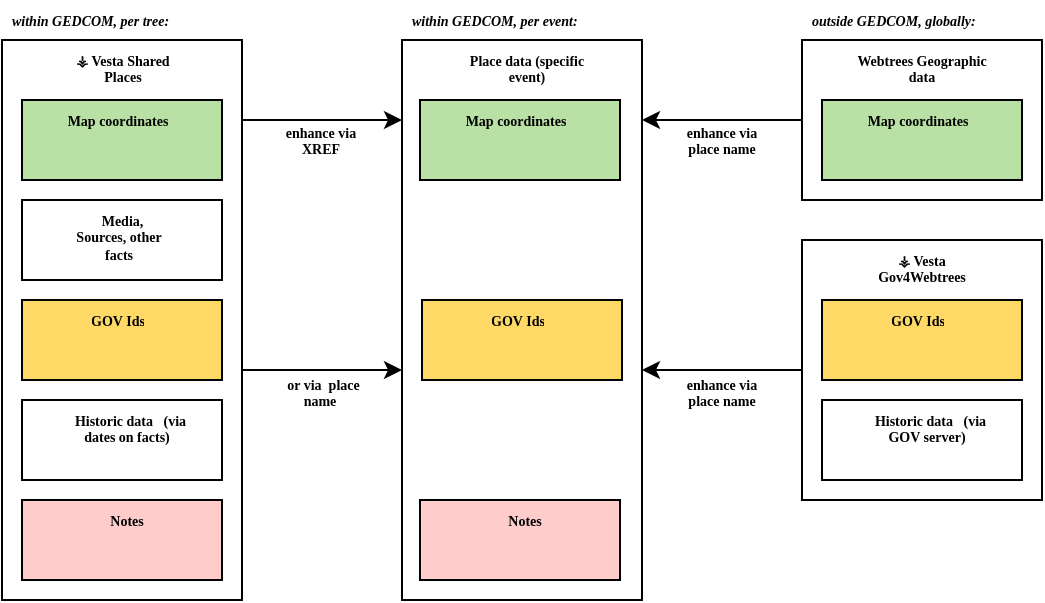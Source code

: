 <mxfile version="13.6.4" type="device"><diagram id="7v63K-Jw4CyQ933N2P7-" name="Page-1"><mxGraphModel dx="626" dy="323" grid="1" gridSize="10" guides="1" tooltips="1" connect="1" arrows="1" fold="1" page="1" pageScale="1" pageWidth="827" pageHeight="1169" math="0" shadow="0"><root><mxCell id="0"/><mxCell id="1" parent="0"/><mxCell id="ZMtb6vfeeX5iEJVqqhVr-37" value="" style="rounded=0;whiteSpace=wrap;html=1;" vertex="1" parent="1"><mxGeometry x="320" y="130" width="120" height="80" as="geometry"/></mxCell><mxCell id="ZMtb6vfeeX5iEJVqqhVr-40" value="" style="rounded=0;whiteSpace=wrap;html=1;" vertex="1" parent="1"><mxGeometry x="320" y="230" width="120" height="130" as="geometry"/></mxCell><mxCell id="ZMtb6vfeeX5iEJVqqhVr-45" value="" style="rounded=0;whiteSpace=wrap;html=1;" vertex="1" parent="1"><mxGeometry x="120" y="230" width="120" height="130" as="geometry"/></mxCell><mxCell id="ZMtb6vfeeX5iEJVqqhVr-42" value="" style="rounded=0;whiteSpace=wrap;html=1;" vertex="1" parent="1"><mxGeometry x="120" y="130" width="120" height="80" as="geometry"/></mxCell><mxCell id="ZMtb6vfeeX5iEJVqqhVr-1" value="" style="rounded=0;whiteSpace=wrap;html=1;" vertex="1" parent="1"><mxGeometry x="320" y="130" width="120" height="280" as="geometry"/></mxCell><mxCell id="ZMtb6vfeeX5iEJVqqhVr-6" value="" style="rounded=0;whiteSpace=wrap;html=1;fillColor=#B9E0A5;" vertex="1" parent="1"><mxGeometry x="329" y="160" width="100" height="40" as="geometry"/></mxCell><mxCell id="ZMtb6vfeeX5iEJVqqhVr-38" style="edgeStyle=orthogonalEdgeStyle;rounded=0;orthogonalLoop=1;jettySize=auto;html=1;exitX=0;exitY=0.5;exitDx=0;exitDy=0;entryX=1;entryY=0.5;entryDx=0;entryDy=0;" edge="1" parent="1" source="EYCpiaiOSepOjaroOVIq-10" target="ZMtb6vfeeX5iEJVqqhVr-37"><mxGeometry relative="1" as="geometry"/></mxCell><mxCell id="EYCpiaiOSepOjaroOVIq-10" value="" style="rounded=0;whiteSpace=wrap;html=1;" parent="1" vertex="1"><mxGeometry x="520" y="130" width="120" height="80" as="geometry"/></mxCell><mxCell id="EYCpiaiOSepOjaroOVIq-41" value="&lt;p style=&quot;font-size: 7px&quot; align=&quot;center&quot;&gt;&lt;font style=&quot;font-size: 7px&quot; face=&quot;Georgia&quot;&gt;&lt;b&gt;&lt;font style=&quot;font-size: 7px&quot;&gt;Webtrees Geographic data&lt;/font&gt;&lt;/b&gt;&lt;/font&gt;&lt;/p&gt;" style="text;html=1;strokeColor=none;fillColor=none;spacing=5;spacingTop=-20;whiteSpace=wrap;overflow=hidden;rounded=0;align=center;" parent="1" vertex="1"><mxGeometry x="540" y="140" width="80" height="30" as="geometry"/></mxCell><mxCell id="ZMtb6vfeeX5iEJVqqhVr-41" style="edgeStyle=orthogonalEdgeStyle;rounded=0;orthogonalLoop=1;jettySize=auto;html=1;exitX=0;exitY=0.5;exitDx=0;exitDy=0;entryX=1;entryY=0.5;entryDx=0;entryDy=0;" edge="1" parent="1" source="EYCpiaiOSepOjaroOVIq-9" target="ZMtb6vfeeX5iEJVqqhVr-40"><mxGeometry relative="1" as="geometry"/></mxCell><mxCell id="EYCpiaiOSepOjaroOVIq-9" value="" style="rounded=0;whiteSpace=wrap;html=1;" parent="1" vertex="1"><mxGeometry x="520" y="230" width="120" height="130" as="geometry"/></mxCell><mxCell id="EYCpiaiOSepOjaroOVIq-42" value="&lt;p style=&quot;font-size: 7px&quot; align=&quot;center&quot;&gt;&lt;font style=&quot;font-size: 7px&quot; face=&quot;Georgia&quot;&gt;&lt;b&gt;&lt;font style=&quot;font-size: 7px&quot;&gt;&lt;font style=&quot;font-size: 7px&quot;&gt;⚶ Vesta &lt;/font&gt;&lt;/font&gt;Gov4Webtrees&lt;/b&gt;&lt;/font&gt;&lt;/p&gt;" style="text;html=1;strokeColor=none;fillColor=none;spacing=5;spacingTop=-20;whiteSpace=wrap;overflow=hidden;rounded=0;align=center;" parent="1" vertex="1"><mxGeometry x="545" y="240" width="70" height="30" as="geometry"/></mxCell><mxCell id="ZMtb6vfeeX5iEJVqqhVr-2" value="&lt;p style=&quot;font-size: 7px&quot; align=&quot;center&quot;&gt;&lt;font style=&quot;font-size: 7px&quot; face=&quot;Georgia&quot;&gt;&lt;b&gt;&lt;font style=&quot;font-size: 7px&quot;&gt;Place data (specific event)&lt;br&gt;&lt;/font&gt;&lt;/b&gt;&lt;/font&gt;&lt;/p&gt;" style="text;html=1;strokeColor=none;fillColor=none;spacing=5;spacingTop=-20;whiteSpace=wrap;overflow=hidden;rounded=0;align=center;" vertex="1" parent="1"><mxGeometry x="345" y="140" width="75" height="30" as="geometry"/></mxCell><mxCell id="EYCpiaiOSepOjaroOVIq-2" value="" style="rounded=0;whiteSpace=wrap;html=1;" parent="1" vertex="1"><mxGeometry x="120" y="130" width="120" height="280" as="geometry"/></mxCell><mxCell id="EYCpiaiOSepOjaroOVIq-43" value="&lt;p style=&quot;font-size: 7px&quot; align=&quot;center&quot;&gt;&lt;font style=&quot;font-size: 7px&quot; face=&quot;Georgia&quot;&gt;&lt;b&gt;&lt;font style=&quot;font-size: 7px&quot;&gt;&lt;font style=&quot;font-size: 7px&quot;&gt;⚶ Vesta &lt;/font&gt;&lt;/font&gt;Shared Places                    &lt;/b&gt;&lt;/font&gt;&lt;/p&gt;" style="text;html=1;strokeColor=none;fillColor=none;spacing=5;spacingTop=-20;whiteSpace=wrap;overflow=hidden;rounded=0;align=center;" parent="1" vertex="1"><mxGeometry x="151.25" y="140" width="58.75" height="30" as="geometry"/></mxCell><mxCell id="EYCpiaiOSepOjaroOVIq-48" value="&lt;p style=&quot;font-size: 7px&quot; align=&quot;center&quot;&gt;&lt;font style=&quot;font-size: 7px&quot; face=&quot;Georgia&quot;&gt;&lt;b&gt;Map coordinates&lt;br&gt;&lt;/b&gt;&lt;/font&gt;&lt;/p&gt;" style="text;html=1;strokeColor=none;fillColor=none;spacing=5;spacingTop=-20;whiteSpace=wrap;overflow=hidden;rounded=0;align=center;" parent="1" vertex="1"><mxGeometry x="344" y="170" width="66" height="30" as="geometry"/></mxCell><mxCell id="ZMtb6vfeeX5iEJVqqhVr-16" value="" style="rounded=0;whiteSpace=wrap;html=1;fillColor=#B9E0A5;" vertex="1" parent="1"><mxGeometry x="530" y="160" width="100" height="40" as="geometry"/></mxCell><mxCell id="ZMtb6vfeeX5iEJVqqhVr-17" value="&lt;p style=&quot;font-size: 7px&quot; align=&quot;center&quot;&gt;&lt;font style=&quot;font-size: 7px&quot; face=&quot;Georgia&quot;&gt;&lt;b&gt;Map coordinates&lt;br&gt;&lt;/b&gt;&lt;/font&gt;&lt;/p&gt;" style="text;html=1;strokeColor=none;fillColor=none;spacing=5;spacingTop=-20;whiteSpace=wrap;overflow=hidden;rounded=0;align=center;" vertex="1" parent="1"><mxGeometry x="545" y="170" width="66" height="30" as="geometry"/></mxCell><mxCell id="ZMtb6vfeeX5iEJVqqhVr-18" value="" style="rounded=0;whiteSpace=wrap;html=1;fillColor=#B9E0A5;" vertex="1" parent="1"><mxGeometry x="130" y="160" width="100" height="40" as="geometry"/></mxCell><mxCell id="ZMtb6vfeeX5iEJVqqhVr-19" value="&lt;p style=&quot;font-size: 7px&quot; align=&quot;center&quot;&gt;&lt;font style=&quot;font-size: 7px&quot; face=&quot;Georgia&quot;&gt;&lt;b&gt;Map coordinates&lt;br&gt;&lt;/b&gt;&lt;/font&gt;&lt;/p&gt;" style="text;html=1;strokeColor=none;fillColor=none;spacing=5;spacingTop=-20;whiteSpace=wrap;overflow=hidden;rounded=0;align=center;" vertex="1" parent="1"><mxGeometry x="145" y="170" width="66" height="30" as="geometry"/></mxCell><mxCell id="ZMtb6vfeeX5iEJVqqhVr-20" value="" style="rounded=0;whiteSpace=wrap;html=1;fillColor=#FFD966;" vertex="1" parent="1"><mxGeometry x="530" y="260" width="100" height="40" as="geometry"/></mxCell><mxCell id="ZMtb6vfeeX5iEJVqqhVr-21" value="&lt;p style=&quot;font-size: 7px&quot; align=&quot;center&quot;&gt;&lt;font style=&quot;font-size: 7px&quot; face=&quot;Georgia&quot;&gt;&lt;b&gt;GOV Ids&lt;br&gt;&lt;/b&gt;&lt;/font&gt;&lt;/p&gt;" style="text;html=1;strokeColor=none;spacing=5;spacingTop=-20;whiteSpace=wrap;overflow=hidden;rounded=0;align=center;fillColor=#FFD966;" vertex="1" parent="1"><mxGeometry x="545" y="270" width="66" height="20" as="geometry"/></mxCell><mxCell id="ZMtb6vfeeX5iEJVqqhVr-22" value="" style="rounded=0;whiteSpace=wrap;html=1;fillColor=#FFD966;" vertex="1" parent="1"><mxGeometry x="330" y="260" width="100" height="40" as="geometry"/></mxCell><mxCell id="ZMtb6vfeeX5iEJVqqhVr-23" value="&lt;p style=&quot;font-size: 7px&quot; align=&quot;center&quot;&gt;&lt;font style=&quot;font-size: 7px&quot; face=&quot;Georgia&quot;&gt;&lt;b&gt;GOV Ids&lt;br&gt;&lt;/b&gt;&lt;/font&gt;&lt;/p&gt;" style="text;html=1;strokeColor=none;spacing=5;spacingTop=-20;whiteSpace=wrap;overflow=hidden;rounded=0;align=center;fillColor=#FFD966;" vertex="1" parent="1"><mxGeometry x="345" y="270" width="66" height="20" as="geometry"/></mxCell><mxCell id="ZMtb6vfeeX5iEJVqqhVr-24" value="" style="rounded=0;whiteSpace=wrap;html=1;fillColor=#FFD966;" vertex="1" parent="1"><mxGeometry x="130" y="260" width="100" height="40" as="geometry"/></mxCell><mxCell id="ZMtb6vfeeX5iEJVqqhVr-25" value="&lt;p style=&quot;font-size: 7px&quot; align=&quot;center&quot;&gt;&lt;font style=&quot;font-size: 7px&quot; face=&quot;Georgia&quot;&gt;&lt;b&gt;GOV Ids&lt;br&gt;&lt;/b&gt;&lt;/font&gt;&lt;/p&gt;" style="text;html=1;strokeColor=none;spacing=5;spacingTop=-20;whiteSpace=wrap;overflow=hidden;rounded=0;align=center;fillColor=#FFD966;" vertex="1" parent="1"><mxGeometry x="145" y="270" width="66" height="20" as="geometry"/></mxCell><mxCell id="ZMtb6vfeeX5iEJVqqhVr-26" value="" style="rounded=0;whiteSpace=wrap;html=1;fillColor=#FFFFFF;" vertex="1" parent="1"><mxGeometry x="530" y="310" width="100" height="40" as="geometry"/></mxCell><mxCell id="ZMtb6vfeeX5iEJVqqhVr-27" value="&lt;p style=&quot;font-size: 7px&quot; align=&quot;center&quot;&gt;&lt;font style=&quot;font-size: 7px&quot; face=&quot;Georgia&quot;&gt;&lt;b&gt;&amp;nbsp; Historic data &amp;nbsp; (via GOV server)&lt;br&gt;&lt;/b&gt;&lt;/font&gt;&lt;/p&gt;" style="text;html=1;strokeColor=none;spacing=5;spacingTop=-20;whiteSpace=wrap;overflow=hidden;rounded=0;align=center;" vertex="1" parent="1"><mxGeometry x="545" y="320" width="75" height="20" as="geometry"/></mxCell><mxCell id="ZMtb6vfeeX5iEJVqqhVr-28" value="" style="rounded=0;whiteSpace=wrap;html=1;fillColor=#FFFFFF;" vertex="1" parent="1"><mxGeometry x="130" y="310" width="100" height="40" as="geometry"/></mxCell><mxCell id="ZMtb6vfeeX5iEJVqqhVr-29" value="&lt;p style=&quot;font-size: 7px&quot; align=&quot;center&quot;&gt;&lt;font style=&quot;font-size: 7px&quot; face=&quot;Georgia&quot;&gt;&lt;b&gt;&amp;nbsp; Historic data &amp;nbsp; (via dates on facts)&lt;br&gt;&lt;/b&gt;&lt;/font&gt;&lt;/p&gt;" style="text;html=1;strokeColor=none;spacing=5;spacingTop=-20;whiteSpace=wrap;overflow=hidden;rounded=0;align=center;" vertex="1" parent="1"><mxGeometry x="145" y="320" width="75" height="30" as="geometry"/></mxCell><mxCell id="ZMtb6vfeeX5iEJVqqhVr-30" value="" style="rounded=0;whiteSpace=wrap;html=1;fillColor=#FFCCCC;" vertex="1" parent="1"><mxGeometry x="329" y="360" width="100" height="40" as="geometry"/></mxCell><mxCell id="ZMtb6vfeeX5iEJVqqhVr-31" value="&lt;p style=&quot;font-size: 7px&quot; align=&quot;center&quot;&gt;&lt;font style=&quot;font-size: 7px&quot; face=&quot;Georgia&quot;&gt;&lt;b&gt;Notes&lt;br&gt;&lt;/b&gt;&lt;/font&gt;&lt;/p&gt;" style="text;html=1;strokeColor=none;spacing=5;spacingTop=-20;whiteSpace=wrap;overflow=hidden;rounded=0;align=center;" vertex="1" parent="1"><mxGeometry x="344" y="370" width="75" height="30" as="geometry"/></mxCell><mxCell id="ZMtb6vfeeX5iEJVqqhVr-32" value="" style="rounded=0;whiteSpace=wrap;html=1;fillColor=#FFCCCC;" vertex="1" parent="1"><mxGeometry x="130" y="360" width="100" height="40" as="geometry"/></mxCell><mxCell id="ZMtb6vfeeX5iEJVqqhVr-33" value="&lt;p style=&quot;font-size: 7px&quot; align=&quot;center&quot;&gt;&lt;font style=&quot;font-size: 7px&quot; face=&quot;Georgia&quot;&gt;&lt;b&gt;Notes&lt;br&gt;&lt;/b&gt;&lt;/font&gt;&lt;/p&gt;" style="text;html=1;strokeColor=none;spacing=5;spacingTop=-20;whiteSpace=wrap;overflow=hidden;rounded=0;align=center;" vertex="1" parent="1"><mxGeometry x="145" y="370" width="75" height="30" as="geometry"/></mxCell><mxCell id="ZMtb6vfeeX5iEJVqqhVr-34" value="" style="rounded=0;whiteSpace=wrap;html=1;fillColor=#FFFFFF;" vertex="1" parent="1"><mxGeometry x="130" y="210" width="100" height="40" as="geometry"/></mxCell><mxCell id="ZMtb6vfeeX5iEJVqqhVr-35" value="&lt;p style=&quot;font-size: 7px&quot; align=&quot;center&quot;&gt;&lt;font style=&quot;font-size: 7px&quot; face=&quot;Georgia&quot;&gt;&lt;b&gt;&amp;nbsp; Media, Sources, other facts&lt;br&gt;&lt;/b&gt;&lt;/font&gt;&lt;/p&gt;" style="text;html=1;strokeColor=none;spacing=5;spacingTop=-20;whiteSpace=wrap;overflow=hidden;rounded=0;align=center;" vertex="1" parent="1"><mxGeometry x="150.5" y="220" width="55" height="30" as="geometry"/></mxCell><mxCell id="ZMtb6vfeeX5iEJVqqhVr-44" style="edgeStyle=orthogonalEdgeStyle;rounded=0;orthogonalLoop=1;jettySize=auto;html=1;exitX=1;exitY=0.5;exitDx=0;exitDy=0;entryX=0;entryY=0.5;entryDx=0;entryDy=0;" edge="1" parent="1" source="ZMtb6vfeeX5iEJVqqhVr-42" target="ZMtb6vfeeX5iEJVqqhVr-37"><mxGeometry relative="1" as="geometry"/></mxCell><mxCell id="ZMtb6vfeeX5iEJVqqhVr-46" style="edgeStyle=orthogonalEdgeStyle;rounded=0;orthogonalLoop=1;jettySize=auto;html=1;exitX=1;exitY=0.5;exitDx=0;exitDy=0;entryX=0;entryY=0.5;entryDx=0;entryDy=0;" edge="1" parent="1" source="ZMtb6vfeeX5iEJVqqhVr-45" target="ZMtb6vfeeX5iEJVqqhVr-40"><mxGeometry relative="1" as="geometry"/></mxCell><mxCell id="ZMtb6vfeeX5iEJVqqhVr-47" value="&lt;p style=&quot;font-size: 7px&quot; align=&quot;center&quot;&gt;&lt;font style=&quot;font-size: 7px&quot; face=&quot;Georgia&quot;&gt;&lt;b&gt;&lt;font style=&quot;font-size: 7px&quot;&gt;&lt;font style=&quot;font-size: 7px&quot;&gt;enhance via XREF&lt;/font&gt;&lt;/font&gt;&lt;/b&gt;&lt;/font&gt;&lt;/p&gt;" style="text;html=1;strokeColor=none;fillColor=none;spacing=5;spacingTop=-20;whiteSpace=wrap;overflow=hidden;rounded=0;align=center;" vertex="1" parent="1"><mxGeometry x="250" y="176" width="58.75" height="26" as="geometry"/></mxCell><mxCell id="ZMtb6vfeeX5iEJVqqhVr-48" value="&lt;p style=&quot;font-size: 7px&quot; align=&quot;center&quot;&gt;&lt;font style=&quot;font-size: 7px&quot; face=&quot;Georgia&quot;&gt;&lt;b&gt;&lt;font style=&quot;font-size: 7px&quot;&gt;&lt;font style=&quot;font-size: 7px&quot;&gt;enhance via place name&lt;/font&gt;&lt;/font&gt;&lt;/b&gt;&lt;/font&gt;&lt;/p&gt;" style="text;html=1;strokeColor=none;fillColor=none;spacing=5;spacingTop=-20;whiteSpace=wrap;overflow=hidden;rounded=0;align=center;" vertex="1" parent="1"><mxGeometry x="455" y="176" width="50" height="30" as="geometry"/></mxCell><mxCell id="ZMtb6vfeeX5iEJVqqhVr-50" value="&lt;p style=&quot;font-size: 7px&quot; align=&quot;center&quot;&gt;&lt;font style=&quot;font-size: 7px&quot; face=&quot;Georgia&quot;&gt;&lt;b&gt;&lt;font style=&quot;font-size: 7px&quot;&gt;&lt;font style=&quot;font-size: 7px&quot;&gt;&amp;nbsp; or via&amp;nbsp; place name&lt;/font&gt;&lt;/font&gt;&lt;/b&gt;&lt;/font&gt;&lt;/p&gt;" style="text;html=1;strokeColor=none;fillColor=none;spacing=5;spacingTop=-20;whiteSpace=wrap;overflow=hidden;rounded=0;align=center;" vertex="1" parent="1"><mxGeometry x="254.38" y="302" width="50" height="30" as="geometry"/></mxCell><mxCell id="ZMtb6vfeeX5iEJVqqhVr-51" value="&lt;p style=&quot;font-size: 7px&quot; align=&quot;left&quot;&gt;&lt;b&gt;&lt;i&gt;&lt;font style=&quot;font-size: 7px&quot; face=&quot;Georgia&quot;&gt;&lt;font style=&quot;font-size: 7px&quot;&gt;&lt;font style=&quot;font-size: 7px&quot;&gt;within GEDCOM, per tree:&lt;/font&gt;&lt;/font&gt;&lt;/font&gt;&lt;/i&gt;&lt;/b&gt;&lt;/p&gt;" style="text;html=1;strokeColor=none;fillColor=none;spacing=5;spacingTop=-20;whiteSpace=wrap;overflow=hidden;rounded=0;align=left;" vertex="1" parent="1"><mxGeometry x="120" y="120" width="120" height="10" as="geometry"/></mxCell><mxCell id="ZMtb6vfeeX5iEJVqqhVr-52" value="&lt;p style=&quot;font-size: 7px&quot; align=&quot;left&quot;&gt;&lt;i&gt;&lt;font style=&quot;font-size: 7px&quot; face=&quot;Georgia&quot;&gt;&lt;b&gt;&lt;font style=&quot;font-size: 7px&quot;&gt;&lt;font style=&quot;font-size: 7px&quot;&gt;within GEDCOM, per event:&lt;/font&gt;&lt;/font&gt;&lt;/b&gt;&lt;/font&gt;&lt;/i&gt;&lt;/p&gt;" style="text;html=1;strokeColor=none;fillColor=none;spacing=5;spacingTop=-20;whiteSpace=wrap;overflow=hidden;rounded=0;align=left;" vertex="1" parent="1"><mxGeometry x="320" y="120" width="120" height="10" as="geometry"/></mxCell><mxCell id="ZMtb6vfeeX5iEJVqqhVr-53" value="&lt;p style=&quot;font-size: 7px&quot; align=&quot;left&quot;&gt;&lt;i&gt;&lt;font style=&quot;font-size: 7px&quot; face=&quot;Georgia&quot;&gt;&lt;b&gt;&lt;font style=&quot;font-size: 7px&quot;&gt;&lt;font style=&quot;font-size: 7px&quot;&gt;outside GEDCOM, globally:&lt;/font&gt;&lt;/font&gt;&lt;/b&gt;&lt;/font&gt;&lt;/i&gt;&lt;/p&gt;" style="text;html=1;strokeColor=none;fillColor=none;spacing=5;spacingTop=-20;whiteSpace=wrap;overflow=hidden;rounded=0;align=left;" vertex="1" parent="1"><mxGeometry x="520" y="120" width="120" height="10" as="geometry"/></mxCell><mxCell id="ZMtb6vfeeX5iEJVqqhVr-54" value="&lt;p style=&quot;font-size: 7px&quot; align=&quot;center&quot;&gt;&lt;font style=&quot;font-size: 7px&quot; face=&quot;Georgia&quot;&gt;&lt;b&gt;&lt;font style=&quot;font-size: 7px&quot;&gt;&lt;font style=&quot;font-size: 7px&quot;&gt;enhance via place name&lt;/font&gt;&lt;/font&gt;&lt;/b&gt;&lt;/font&gt;&lt;/p&gt;" style="text;html=1;strokeColor=none;fillColor=none;spacing=5;spacingTop=-20;whiteSpace=wrap;overflow=hidden;rounded=0;align=center;" vertex="1" parent="1"><mxGeometry x="455" y="302" width="50" height="24" as="geometry"/></mxCell></root></mxGraphModel></diagram></mxfile>